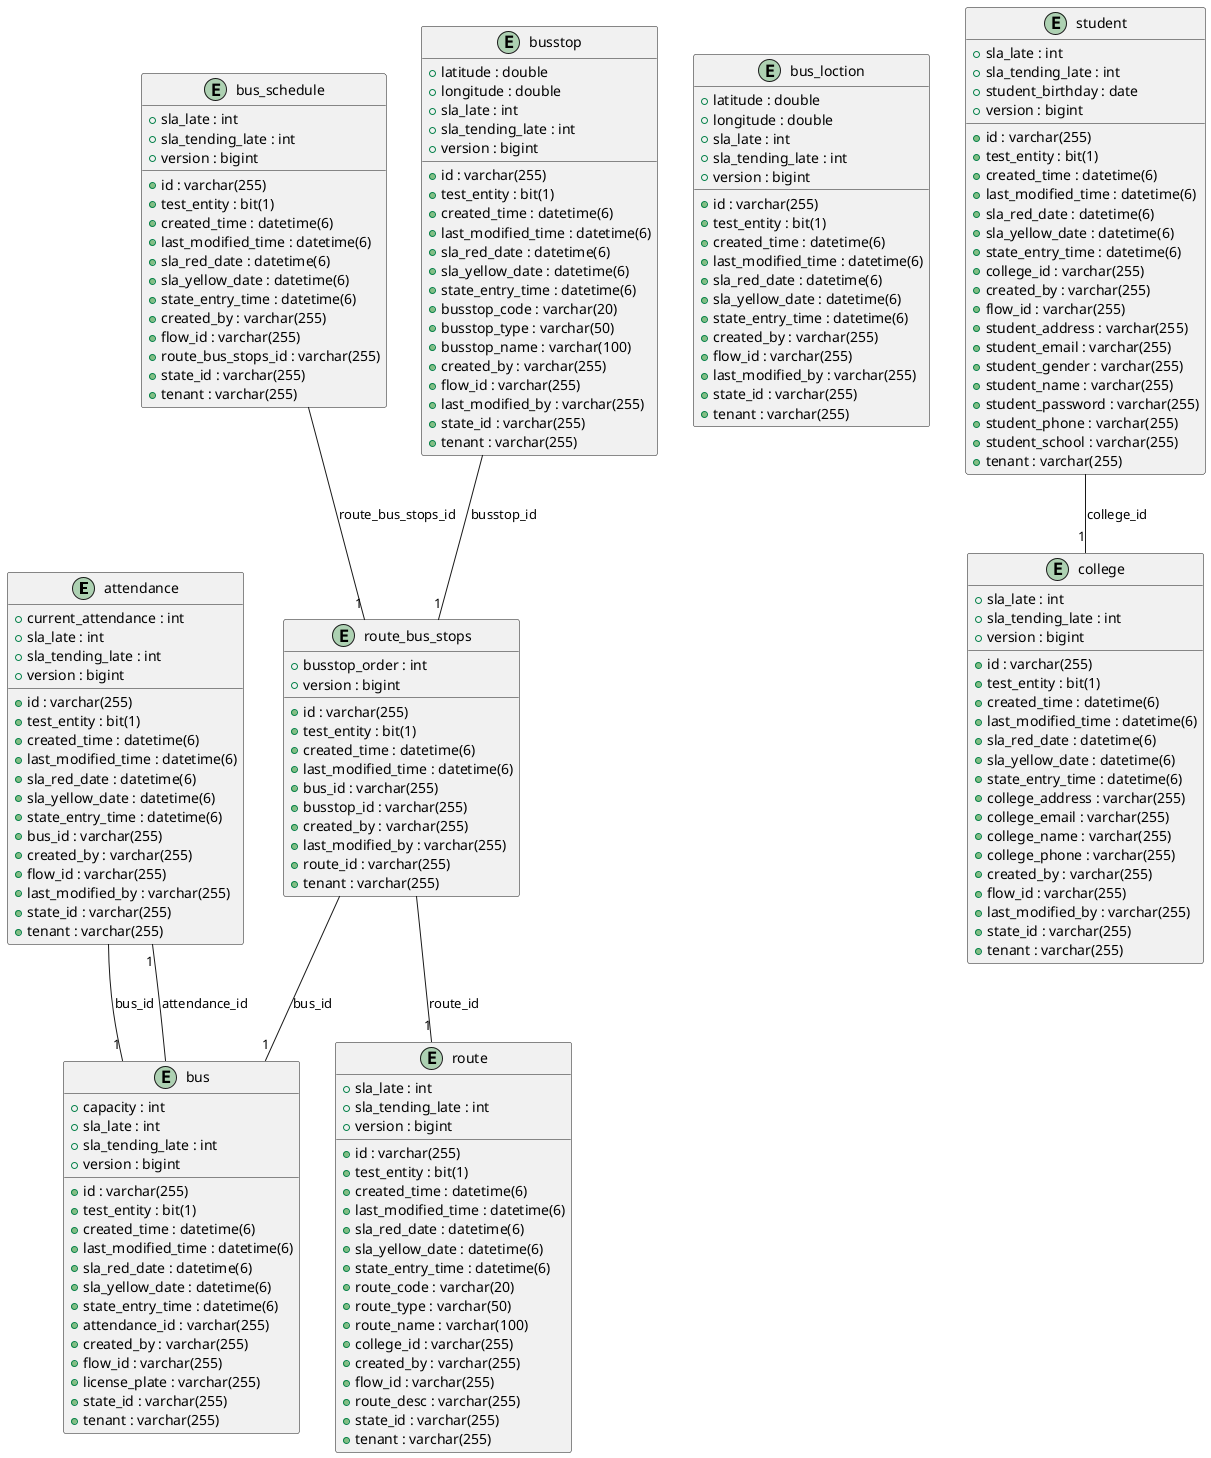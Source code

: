 @startuml

entity "attendance" {
  + id : varchar(255)
  + current_attendance : int
  + sla_late : int
  + sla_tending_late : int
  + test_entity : bit(1)
  + created_time : datetime(6)
  + last_modified_time : datetime(6)
  + sla_red_date : datetime(6)
  + sla_yellow_date : datetime(6)
  + state_entry_time : datetime(6)
  + version : bigint
  + bus_id : varchar(255)
  + created_by : varchar(255)
  + flow_id : varchar(255)
  + last_modified_by : varchar(255)
  + state_id : varchar(255)
  + tenant : varchar(255)
}

entity "bus" {
  + id : varchar(255)
  + capacity : int
  + sla_late : int
  + sla_tending_late : int
  + test_entity : bit(1)
  + created_time : datetime(6)
  + last_modified_time : datetime(6)
  + sla_red_date : datetime(6)
  + sla_yellow_date : datetime(6)
  + state_entry_time : datetime(6)
  + version : bigint
  + attendance_id : varchar(255)
  + created_by : varchar(255)
  + flow_id : varchar(255)
  + license_plate : varchar(255)
  + state_id : varchar(255)
  + tenant : varchar(255)
}

entity "bus_loction" {
  + id : varchar(255)
  + latitude : double
  + longitude : double
  + sla_late : int
  + sla_tending_late : int
  + test_entity : bit(1)
  + created_time : datetime(6)
  + last_modified_time : datetime(6)
  + sla_red_date : datetime(6)
  + sla_yellow_date : datetime(6)
  + state_entry_time : datetime(6)
  + version : bigint
  + created_by : varchar(255)
  + flow_id : varchar(255)
  + last_modified_by : varchar(255)
  + state_id : varchar(255)
  + tenant : varchar(255)
}

entity "bus_schedule" {
  + id : varchar(255)
  + sla_late : int
  + sla_tending_late : int
  + test_entity : bit(1)
  + created_time : datetime(6)
  + last_modified_time : datetime(6)
  + sla_red_date : datetime(6)
  + sla_yellow_date : datetime(6)
  + state_entry_time : datetime(6)
  + version : bigint
  + created_by : varchar(255)
  + flow_id : varchar(255)
  + route_bus_stops_id : varchar(255)
  + state_id : varchar(255)
  + tenant : varchar(255)
}

entity "busstop" {
  + id : varchar(255)
  + latitude : double
  + longitude : double
  + sla_late : int
  + sla_tending_late : int
  + test_entity : bit(1)
  + created_time : datetime(6)
  + last_modified_time : datetime(6)
  + sla_red_date : datetime(6)
  + sla_yellow_date : datetime(6)
  + state_entry_time : datetime(6)
  + version : bigint
  + busstop_code : varchar(20)
  + busstop_type : varchar(50)
  + busstop_name : varchar(100)
  + created_by : varchar(255)
  + flow_id : varchar(255)
  + last_modified_by : varchar(255)
  + state_id : varchar(255)
  + tenant : varchar(255)
}

entity "college" {
  + id : varchar(255)
  + sla_late : int
  + sla_tending_late : int
  + test_entity : bit(1)
  + created_time : datetime(6)
  + last_modified_time : datetime(6)
  + sla_red_date : datetime(6)
  + sla_yellow_date : datetime(6)
  + state_entry_time : datetime(6)
  + version : bigint
  + college_address : varchar(255)
  + college_email : varchar(255)
  + college_name : varchar(255)
  + college_phone : varchar(255)
  + created_by : varchar(255)
  + flow_id : varchar(255)
  + last_modified_by : varchar(255)
  + state_id : varchar(255)
  + tenant : varchar(255)
}

entity "route" {
  + id : varchar(255)
  + sla_late : int
  + sla_tending_late : int
  + test_entity : bit(1)
  + created_time : datetime(6)
  + last_modified_time : datetime(6)
  + sla_red_date : datetime(6)
  + sla_yellow_date : datetime(6)
  + state_entry_time : datetime(6)
  + version : bigint
  + route_code : varchar(20)
  + route_type : varchar(50)
  + route_name : varchar(100)
  + college_id : varchar(255)
  + created_by : varchar(255)
  + flow_id : varchar(255)
  + route_desc : varchar(255)
  + state_id : varchar(255)
  + tenant : varchar(255)
}

entity "route_bus_stops" {
  + id : varchar(255)
  + busstop_order : int
  + test_entity : bit(1)
  + created_time : datetime(6)
  + last_modified_time : datetime(6)
  + version : bigint
  + bus_id : varchar(255)
  + busstop_id : varchar(255)
  + created_by : varchar(255)
  + last_modified_by : varchar(255)
  + route_id : varchar(255)
  + tenant : varchar(255)
}

entity "student" {
  + id : varchar(255)
  + sla_late : int
  + sla_tending_late : int
  + student_birthday : date
  + test_entity : bit(1)
  + created_time : datetime(6)
  + last_modified_time : datetime(6)
  + sla_red_date : datetime(6)
  + sla_yellow_date : datetime(6)
  + state_entry_time : datetime(6)
  + version : bigint
  + college_id : varchar(255)
  + created_by : varchar(255)
  + flow_id : varchar(255)
  + student_address : varchar(255)
  + student_email : varchar(255)
  + student_gender : varchar(255)
  + student_name : varchar(255)
  + student_password : varchar(255)
  + student_phone : varchar(255)
  + student_school : varchar(255)
  + tenant : varchar(255)
}

attendance -- "1" bus : "bus_id"
bus -- "1" attendance : "attendance_id"
bus_schedule -- "1" route_bus_stops : "route_bus_stops_id"
busstop -- "1" route_bus_stops : "busstop_id"
route_bus_stops -- "1" bus : "bus_id"
route_bus_stops -- "1" route : "route_id"
student -- "1" college : "college_id"

@enduml